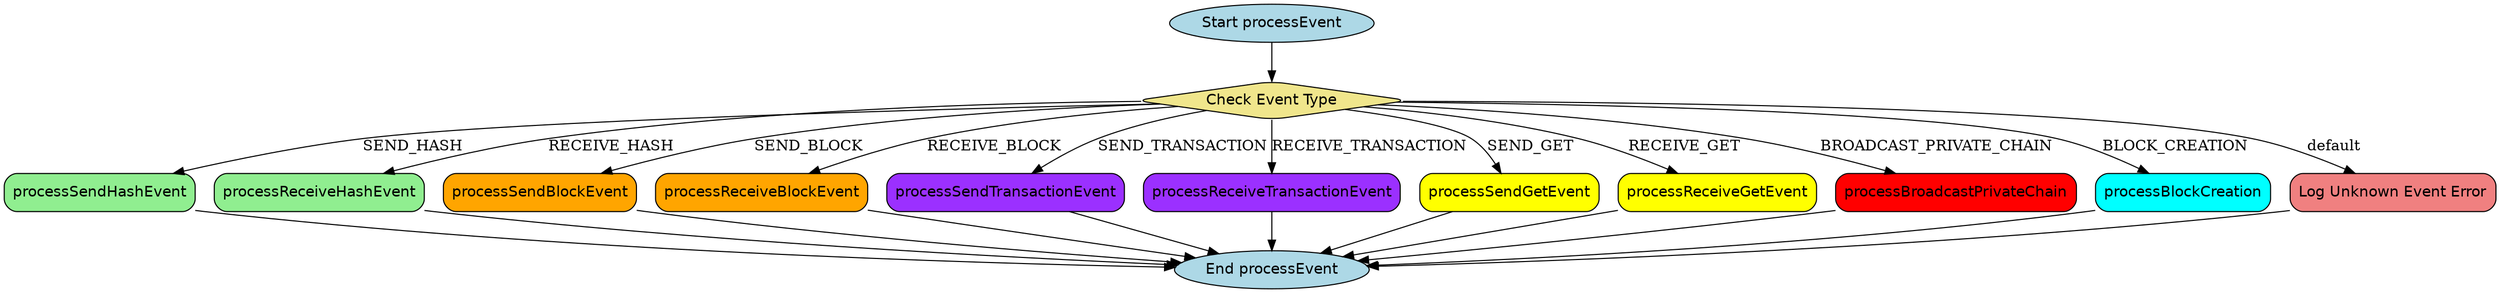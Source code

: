 digraph processEventFlow {
    rankdir=TB;
    
    // Node styles
    node [shape=box, style="filled,rounded", fontname="Helvetica"];
    start_node [label="Start processEvent", shape=ellipse, fillcolor=lightblue];
    end_node [label="End processEvent", shape=ellipse, fillcolor=lightblue];
    
    // Main event type decision diamond
    event_type_check [
        label="Check Event Type",
        shape=diamond,
        fillcolor=khaki
    ];
    
    // Event handlers
    process_send_hash [
        label="processSendHashEvent",
        shape=box,
        fillcolor=lightgreen
    ];
    
    process_receive_hash [
        label="processReceiveHashEvent",
        shape=box,
        fillcolor=lightgreen
    ];
    
    process_send_block [
        label="processSendBlockEvent",
        shape=box,
        fillcolor=orange
    ];
    
    process_receive_block [
        label="processReceiveBlockEvent",
        shape=box,
        fillcolor=orange
    ];
    
    process_send_transaction [
        label="processSendTransactionEvent",
        shape=box,
        fillcolor=purple1
    ];
    
    process_receive_transaction [
        label="processReceiveTransactionEvent",
        shape=box,
        fillcolor=purple1
    ];
    
    process_send_get [
        label="processSendGetEvent",
        shape=box,
        fillcolor=yellow
    ];
    
    process_receive_get [
        label="processReceiveGetEvent",
        shape=box,
        fillcolor=yellow
    ];
    
    process_broadcast_private [
        label="processBroadcastPrivateChain",
        shape=box,
        fillcolor=red
    ];
    
    process_block_creation [
        label="processBlockCreation",
        shape=box,
        fillcolor=cyan
    ];
    
    unknown_event [
        label="Log Unknown Event Error",
        shape=box,
        fillcolor=lightcoral
    ];

    // Connect nodes
    start_node -> event_type_check;
    
    event_type_check -> process_send_hash [label="SEND_HASH"];
    event_type_check -> process_receive_hash [label="RECEIVE_HASH"];
    event_type_check -> process_send_block [label="SEND_BLOCK"];
    event_type_check -> process_receive_block [label="RECEIVE_BLOCK"];
    event_type_check -> process_send_transaction [label="SEND_TRANSACTION"];
    event_type_check -> process_receive_transaction [label="RECEIVE_TRANSACTION"];
    event_type_check -> process_send_get [label="SEND_GET"];
    event_type_check -> process_receive_get [label="RECEIVE_GET"];
    event_type_check -> process_broadcast_private [label="BROADCAST_PRIVATE_CHAIN"];
    event_type_check -> process_block_creation [label="BLOCK_CREATION"];
    event_type_check -> unknown_event [label="default"];
    
    process_send_hash -> end_node;
    process_receive_hash -> end_node;
    process_send_block -> end_node;
    process_receive_block -> end_node;
    process_send_transaction -> end_node;
    process_receive_transaction -> end_node;
    process_send_get -> end_node;
    process_receive_get -> end_node;
    process_broadcast_private -> end_node;
    process_block_creation -> end_node;
    unknown_event -> end_node;
} 